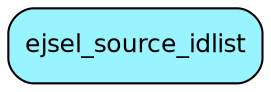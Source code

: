digraph ejsel_source_idlist  {
node [shape = box style="rounded, filled" fontname = "Helvetica" fontsize = "12" ]
edge [fontname = "Helvetica" fontsize = "9"]

ejsel_source_idlist[fillcolor = "cadetblue1"]
}
